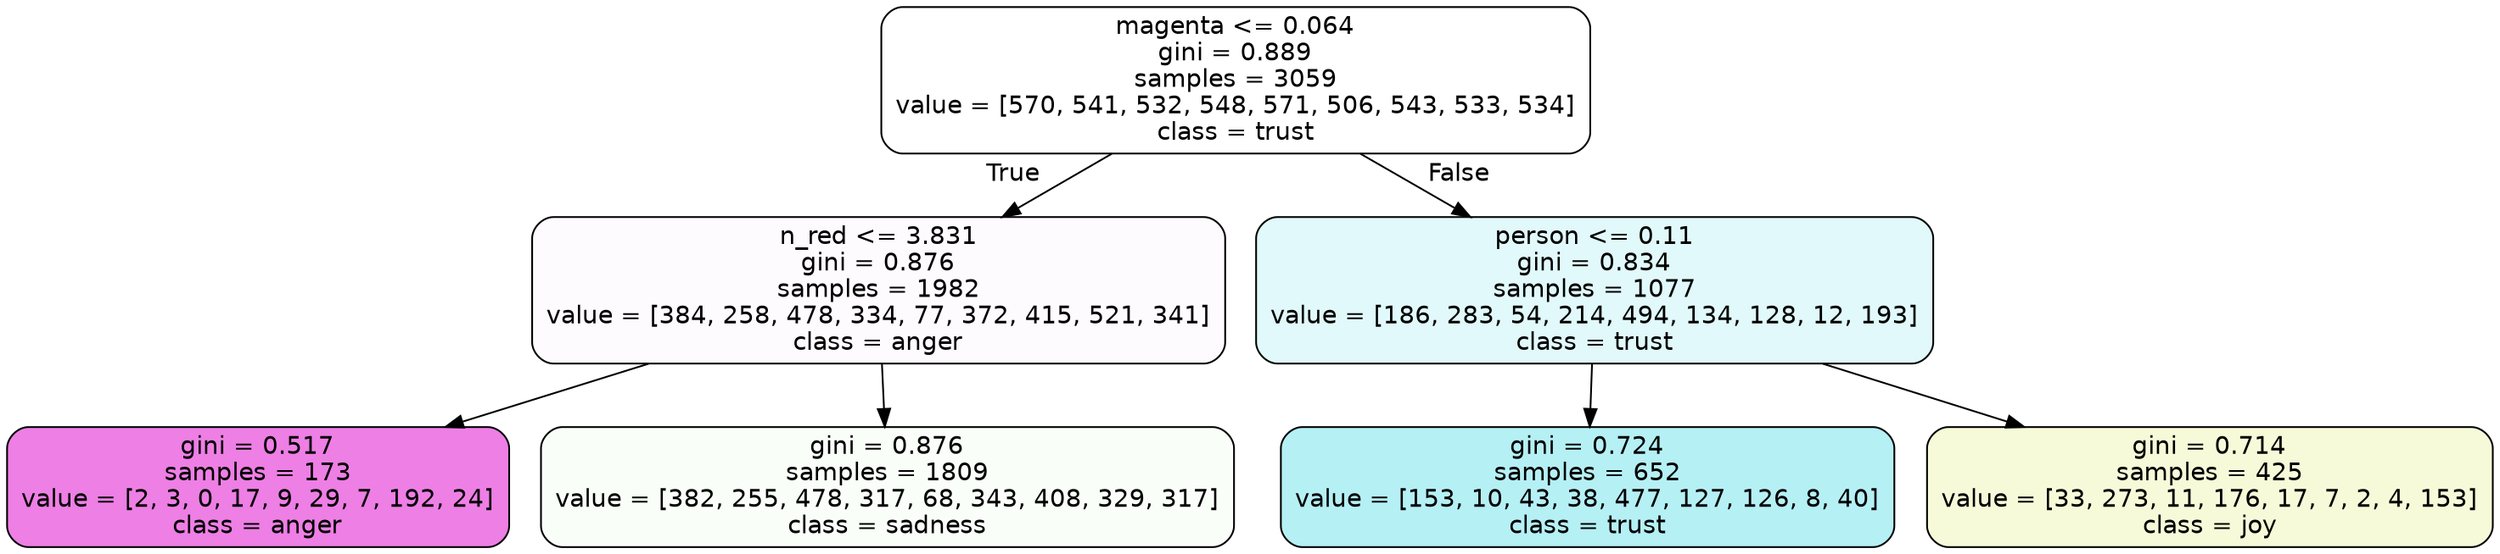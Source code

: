digraph Tree {
node [shape=box, style="filled, rounded", color="black", fontname=helvetica] ;
edge [fontname=helvetica] ;
0 [label="magenta <= 0.064\ngini = 0.889\nsamples = 3059\nvalue = [570, 541, 532, 548, 571, 506, 543, 533, 534]\nclass = trust", fillcolor="#39d7e500"] ;
1 [label="n_red <= 3.831\ngini = 0.876\nsamples = 1982\nvalue = [384, 258, 478, 334, 77, 372, 415, 521, 341]\nclass = anger", fillcolor="#e539d704"] ;
0 -> 1 [labeldistance=2.5, labelangle=45, headlabel="True"] ;
2 [label="gini = 0.517\nsamples = 173\nvalue = [2, 3, 0, 17, 9, 29, 7, 192, 24]\nclass = anger", fillcolor="#e539d7a4"] ;
1 -> 2 ;
3 [label="gini = 0.876\nsamples = 1809\nvalue = [382, 255, 478, 317, 68, 343, 408, 329, 317]\nclass = sadness", fillcolor="#64e53907"] ;
1 -> 3 ;
4 [label="person <= 0.11\ngini = 0.834\nsamples = 1077\nvalue = [186, 283, 54, 214, 494, 134, 128, 12, 193]\nclass = trust", fillcolor="#39d7e526"] ;
0 -> 4 [labeldistance=2.5, labelangle=-45, headlabel="False"] ;
5 [label="gini = 0.724\nsamples = 652\nvalue = [153, 10, 43, 38, 477, 127, 126, 8, 40]\nclass = trust", fillcolor="#39d7e55f"] ;
4 -> 5 ;
6 [label="gini = 0.714\nsamples = 425\nvalue = [33, 273, 11, 176, 17, 7, 2, 4, 153]\nclass = joy", fillcolor="#d7e53931"] ;
4 -> 6 ;
}
